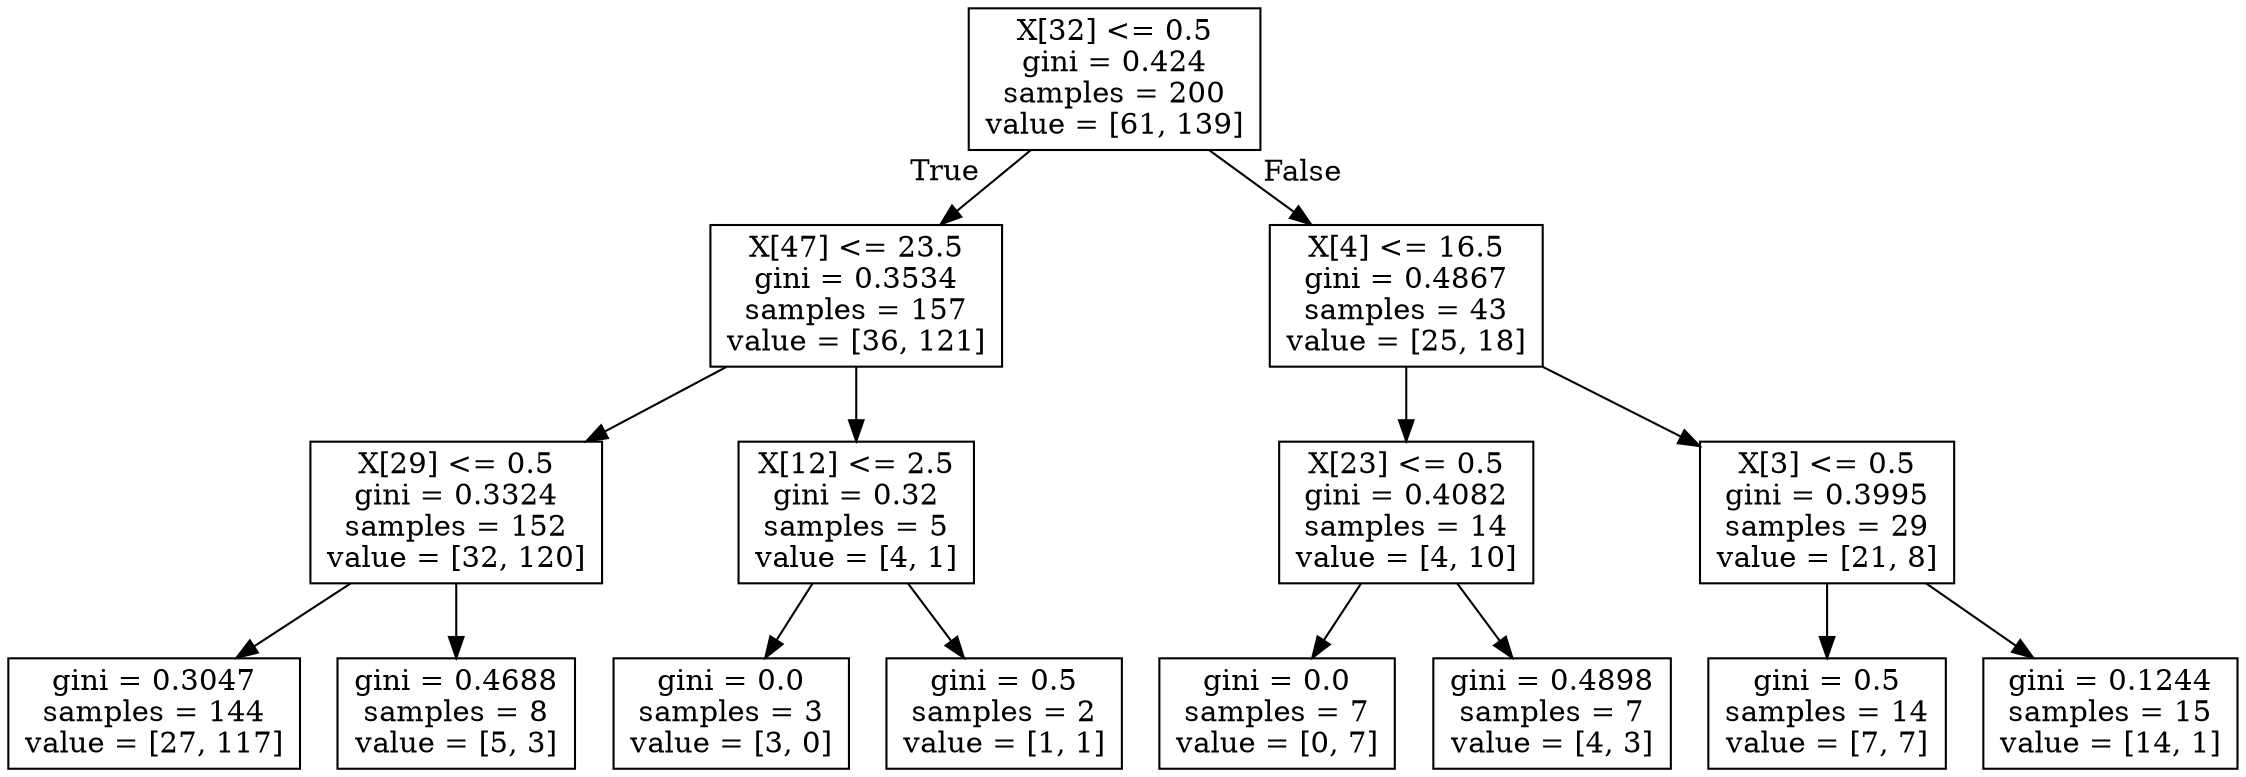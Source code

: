 digraph Tree {
node [shape=box] ;
0 [label="X[32] <= 0.5\ngini = 0.424\nsamples = 200\nvalue = [61, 139]"] ;
1 [label="X[47] <= 23.5\ngini = 0.3534\nsamples = 157\nvalue = [36, 121]"] ;
0 -> 1 [labeldistance=2.5, labelangle=45, headlabel="True"] ;
2 [label="X[29] <= 0.5\ngini = 0.3324\nsamples = 152\nvalue = [32, 120]"] ;
1 -> 2 ;
3 [label="gini = 0.3047\nsamples = 144\nvalue = [27, 117]"] ;
2 -> 3 ;
4 [label="gini = 0.4688\nsamples = 8\nvalue = [5, 3]"] ;
2 -> 4 ;
5 [label="X[12] <= 2.5\ngini = 0.32\nsamples = 5\nvalue = [4, 1]"] ;
1 -> 5 ;
6 [label="gini = 0.0\nsamples = 3\nvalue = [3, 0]"] ;
5 -> 6 ;
7 [label="gini = 0.5\nsamples = 2\nvalue = [1, 1]"] ;
5 -> 7 ;
8 [label="X[4] <= 16.5\ngini = 0.4867\nsamples = 43\nvalue = [25, 18]"] ;
0 -> 8 [labeldistance=2.5, labelangle=-45, headlabel="False"] ;
9 [label="X[23] <= 0.5\ngini = 0.4082\nsamples = 14\nvalue = [4, 10]"] ;
8 -> 9 ;
10 [label="gini = 0.0\nsamples = 7\nvalue = [0, 7]"] ;
9 -> 10 ;
11 [label="gini = 0.4898\nsamples = 7\nvalue = [4, 3]"] ;
9 -> 11 ;
12 [label="X[3] <= 0.5\ngini = 0.3995\nsamples = 29\nvalue = [21, 8]"] ;
8 -> 12 ;
13 [label="gini = 0.5\nsamples = 14\nvalue = [7, 7]"] ;
12 -> 13 ;
14 [label="gini = 0.1244\nsamples = 15\nvalue = [14, 1]"] ;
12 -> 14 ;
}